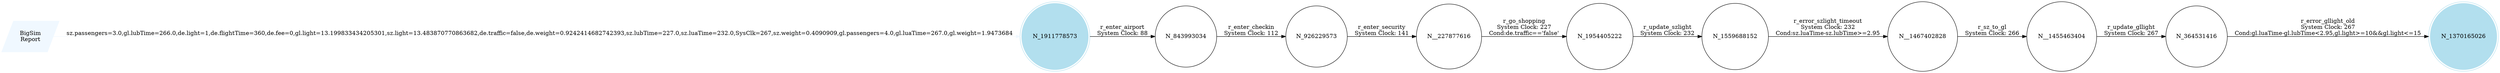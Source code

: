 digraph reaction_graph {
   rankdir=LR;
   Node [shape = circle];
   BigSim_Report [shape = parallelogram color = aliceblue style=filled label="BigSim
Report"];
BigSim_Report -> N_1911778573[color = aliceblue label = "sz.passengers=3.0,gl.lubTime=266.0,de.light=1,de.flightTime=360,de.fee=0,gl.light=13.199833434205301,sz.light=13.483870770863682,de.traffic=false,de.weight=0.9242414682742393,sz.lubTime=227.0,sz.luaTime=232.0,SysClk=267,sz.weight=0.4090909,gl.passengers=4.0,gl.luaTime=267.0,gl.weight=1.9473684"];
 N_1911778573
 [shape=circle, color=lightblue2, style=filled];
N__1455463404[ label="N__1455463404"];
 N__1455463404 -> N_364531416[ label = "r_update_gllight
System Clock: 267"];
N_364531416[ label="N_364531416"];
 N_364531416 -> N_1370165026[ label = "r_error_gllight_old
System Clock: 267
Cond:gl.luaTime-gl.lubTime<2.95,gl.light>=10&&gl.light<=15"];
N_1954405222[ label="N_1954405222"];
 N_1954405222 -> N_1559688152[ label = "r_update_szlight
System Clock: 232"];
N_926229573[ label="N_926229573"];
 N_926229573 -> N__227877616[ label = "r_enter_security
System Clock: 141"];
N_1559688152[ label="N_1559688152"];
 N_1559688152 -> N__1467402828[ label = "r_error_szlight_timeout
System Clock: 232
Cond:sz.luaTime-sz.lubTime>=2.95"];
N__227877616[ label="N__227877616"];
 N__227877616 -> N_1954405222[ label = "r_go_shopping
System Clock: 227
Cond:de.traffic=='false'"];
N_1370165026[ shape = doublecircle, color=lightblue2, style=filled, label="N_1370165026"];
N_843993034[ label="N_843993034"];
 N_843993034 -> N_926229573[ label = "r_enter_checkin
System Clock: 112"];
N_1911778573[ shape = doublecircle, color=lightblue2, style=filled, label="N_1911778573"];
 N_1911778573 -> N_843993034[ label = "r_enter_airport
System Clock: 88"];
N__1467402828[ label="N__1467402828"];
 N__1467402828 -> N__1455463404[ label = "r_sz_to_gl
System Clock: 266"];
}
